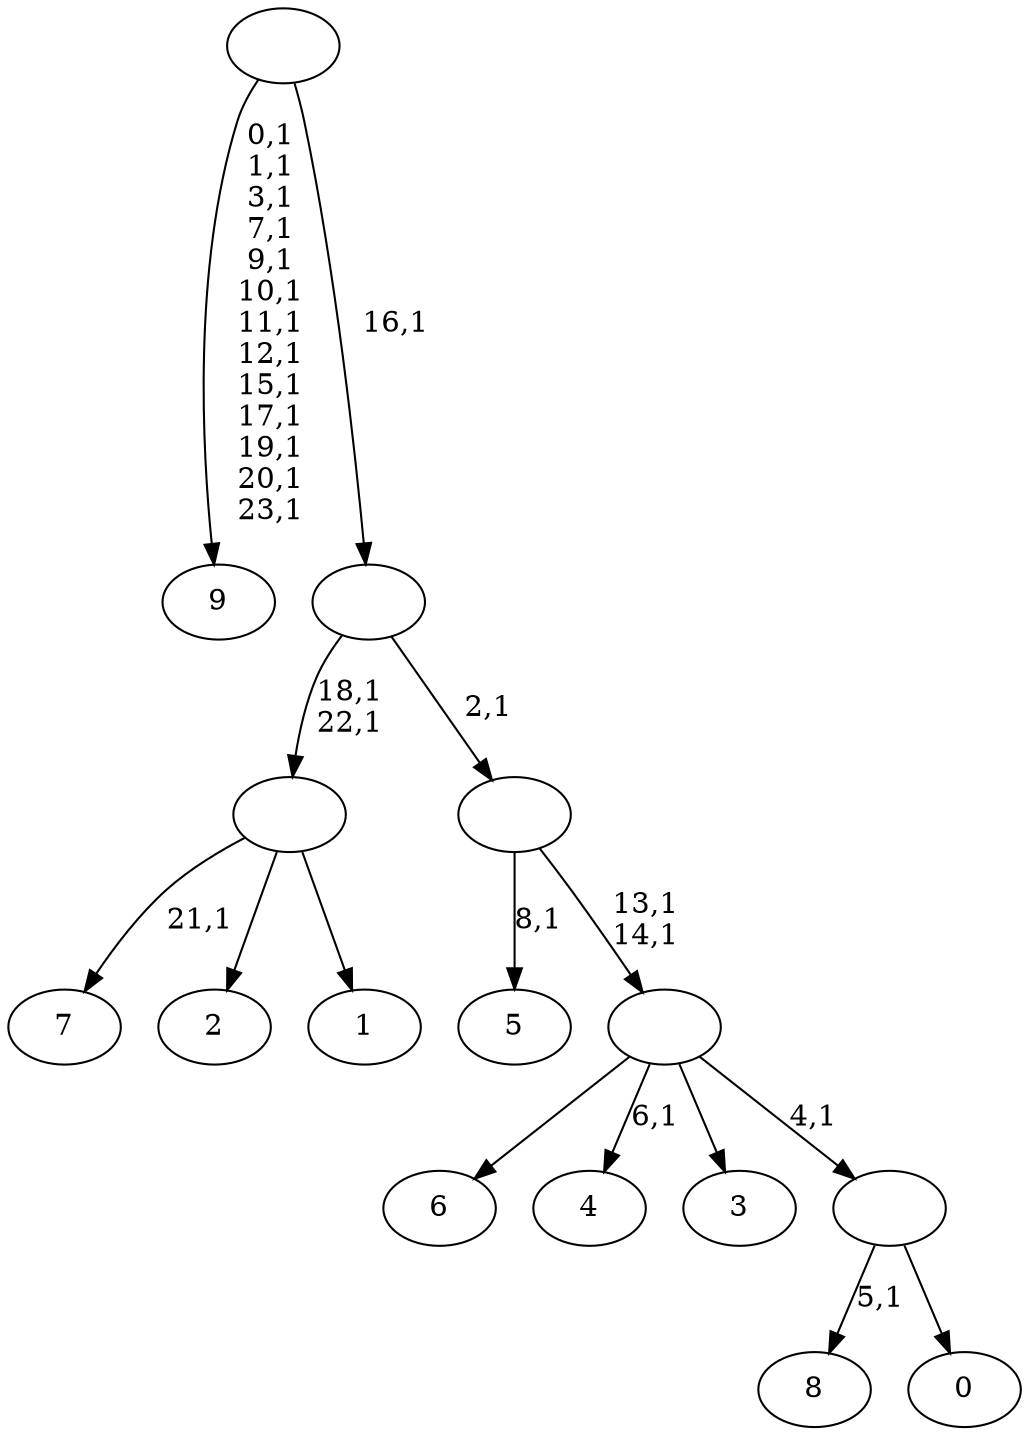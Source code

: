 digraph T {
	34 [label="9"]
	20 [label="8"]
	18 [label="7"]
	16 [label="6"]
	15 [label="5"]
	13 [label="4"]
	11 [label="3"]
	10 [label="2"]
	9 [label="1"]
	8 [label=""]
	6 [label="0"]
	5 [label=""]
	4 [label=""]
	2 [label=""]
	1 [label=""]
	0 [label=""]
	8 -> 18 [label="21,1"]
	8 -> 10 [label=""]
	8 -> 9 [label=""]
	5 -> 20 [label="5,1"]
	5 -> 6 [label=""]
	4 -> 13 [label="6,1"]
	4 -> 16 [label=""]
	4 -> 11 [label=""]
	4 -> 5 [label="4,1"]
	2 -> 4 [label="13,1\n14,1"]
	2 -> 15 [label="8,1"]
	1 -> 8 [label="18,1\n22,1"]
	1 -> 2 [label="2,1"]
	0 -> 34 [label="0,1\n1,1\n3,1\n7,1\n9,1\n10,1\n11,1\n12,1\n15,1\n17,1\n19,1\n20,1\n23,1"]
	0 -> 1 [label="16,1"]
}
